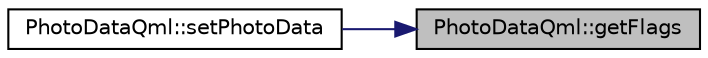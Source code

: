 digraph "PhotoDataQml::getFlags"
{
 // LATEX_PDF_SIZE
  edge [fontname="Helvetica",fontsize="10",labelfontname="Helvetica",labelfontsize="10"];
  node [fontname="Helvetica",fontsize="10",shape=record];
  rankdir="RL";
  Node1 [label="PhotoDataQml::getFlags",height=0.2,width=0.4,color="black", fillcolor="grey75", style="filled", fontcolor="black",tooltip="access to flags as a QML compatible map"];
  Node1 -> Node2 [dir="back",color="midnightblue",fontsize="10",style="solid",fontname="Helvetica"];
  Node2 [label="PhotoDataQml::setPhotoData",height=0.2,width=0.4,color="black", fillcolor="white", style="filled",URL="$class_photo_data_qml.html#a5a6883aaeb5705e29c447b6d0bfa01fe",tooltip=" "];
}
